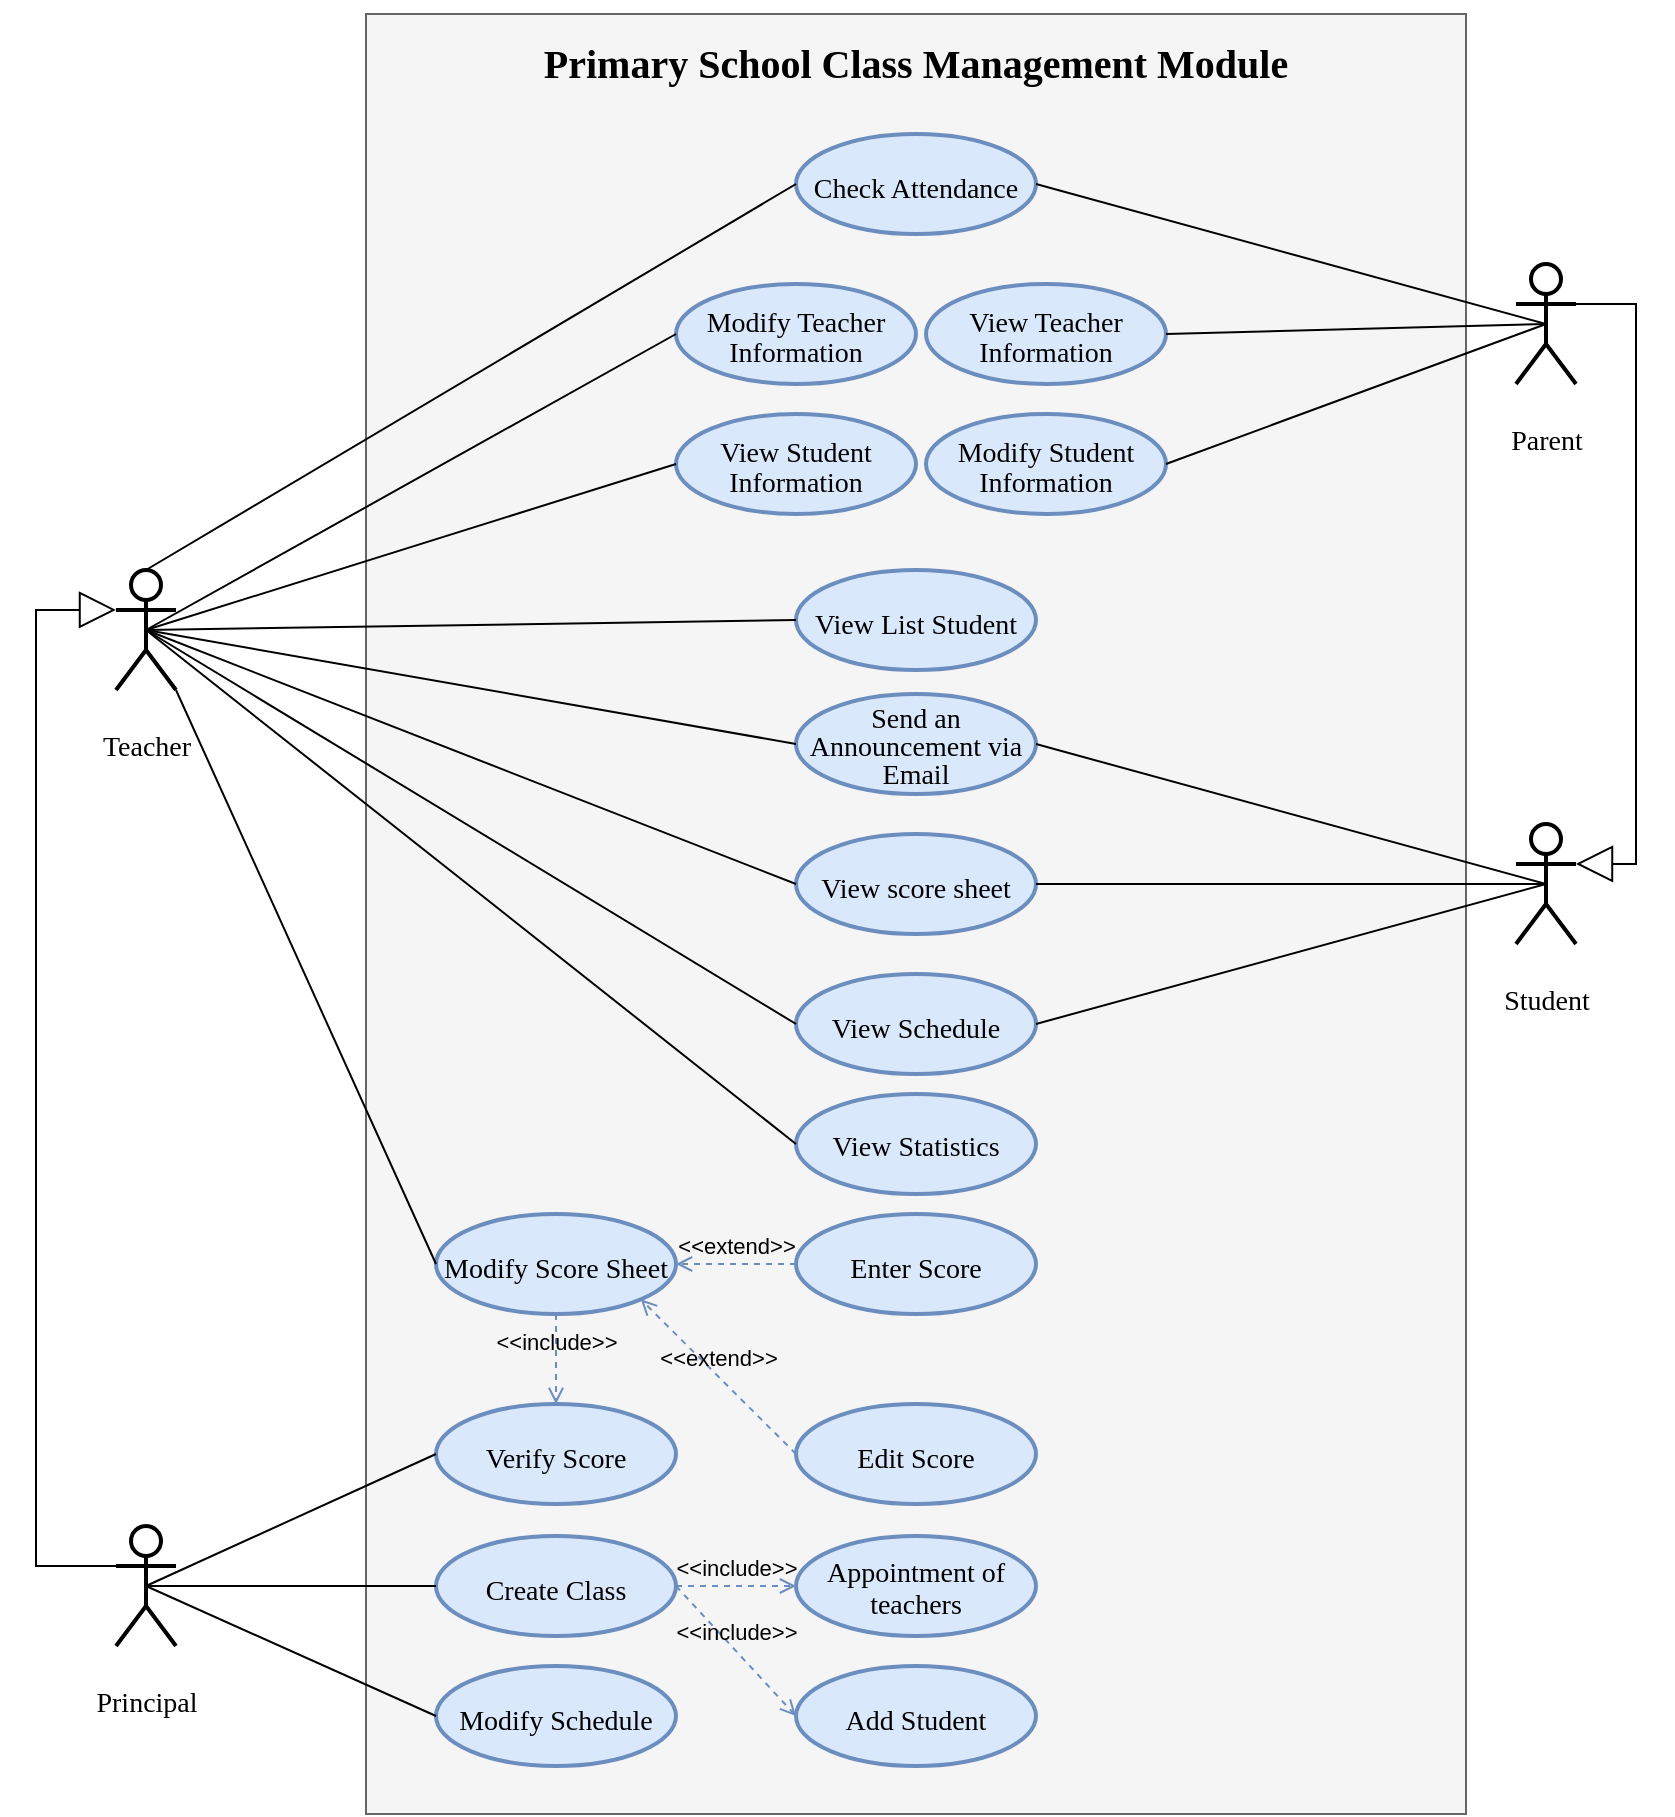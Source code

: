 <mxfile version="21.2.1" type="device">
  <diagram name="Page-1" id="8CCxXFG7EDy1ZWGpXJ0g">
    <mxGraphModel dx="1050" dy="550" grid="1" gridSize="10" guides="1" tooltips="1" connect="1" arrows="1" fold="1" page="1" pageScale="1" pageWidth="850" pageHeight="1100" math="0" shadow="0">
      <root>
        <mxCell id="0" />
        <mxCell id="1" parent="0" />
        <mxCell id="bnvPDE9fhh-Au9ItPn83-170" value="" style="rounded=0;whiteSpace=wrap;html=1;fillColor=#f5f5f5;fontColor=#333333;strokeColor=#666666;" parent="1" vertex="1">
          <mxGeometry x="190" y="60" width="550" height="900" as="geometry" />
        </mxCell>
        <mxCell id="bnvPDE9fhh-Au9ItPn83-1" value="&lt;font style=&quot;font-size: 14px;&quot; face=&quot;Times New Roman&quot;&gt;Check Attendance&lt;/font&gt;" style="ellipse;whiteSpace=wrap;html=1;hachureGap=4;fontFamily=Architects Daughter;fontSource=https%3A%2F%2Ffonts.googleapis.com%2Fcss%3Ffamily%3DArchitects%2BDaughter;fontSize=20;shadow=0;strokeWidth=2;rounded=1;fillColor=#dae8fc;align=center;strokeColor=#6c8ebf;" parent="1" vertex="1">
          <mxGeometry x="405" y="120" width="120" height="50" as="geometry" />
        </mxCell>
        <mxCell id="bnvPDE9fhh-Au9ItPn83-2" value="&lt;font style=&quot;font-size: 14px;&quot; face=&quot;Times New Roman&quot;&gt;View score sheet&lt;/font&gt;" style="ellipse;whiteSpace=wrap;html=1;hachureGap=4;fontFamily=Architects Daughter;fontSource=https%3A%2F%2Ffonts.googleapis.com%2Fcss%3Ffamily%3DArchitects%2BDaughter;fontSize=20;shadow=0;strokeWidth=2;rounded=1;fillColor=#dae8fc;align=center;strokeColor=#6c8ebf;" parent="1" vertex="1">
          <mxGeometry x="405" y="470" width="120" height="50" as="geometry" />
        </mxCell>
        <mxCell id="bnvPDE9fhh-Au9ItPn83-3" value="&lt;p style=&quot;line-height: 60%;&quot;&gt;&lt;font face=&quot;Times New Roman&quot;&gt;&lt;span style=&quot;font-size: 14px;&quot;&gt;Modify Student Information&lt;/span&gt;&lt;/font&gt;&lt;/p&gt;" style="ellipse;whiteSpace=wrap;html=1;hachureGap=4;fontFamily=Architects Daughter;fontSource=https%3A%2F%2Ffonts.googleapis.com%2Fcss%3Ffamily%3DArchitects%2BDaughter;fontSize=20;shadow=0;strokeWidth=2;rounded=1;fillColor=#dae8fc;strokeColor=#6c8ebf;" parent="1" vertex="1">
          <mxGeometry x="470" y="260" width="120" height="50" as="geometry" />
        </mxCell>
        <mxCell id="bnvPDE9fhh-Au9ItPn83-4" value="&lt;p style=&quot;line-height: 60%;&quot;&gt;&lt;font face=&quot;Times New Roman&quot;&gt;&lt;span style=&quot;font-size: 14px;&quot;&gt;Modify Teacher Information&lt;/span&gt;&lt;/font&gt;&lt;/p&gt;" style="ellipse;whiteSpace=wrap;html=1;hachureGap=4;fontFamily=Architects Daughter;fontSource=https%3A%2F%2Ffonts.googleapis.com%2Fcss%3Ffamily%3DArchitects%2BDaughter;fontSize=20;shadow=0;strokeWidth=2;rounded=1;fillColor=#dae8fc;strokeColor=#6c8ebf;" parent="1" vertex="1">
          <mxGeometry x="345" y="195" width="120" height="50" as="geometry" />
        </mxCell>
        <mxCell id="bnvPDE9fhh-Au9ItPn83-5" value="&lt;font style=&quot;font-size: 14px;&quot; face=&quot;Times New Roman&quot;&gt;Modify Score Sheet&lt;/font&gt;" style="ellipse;whiteSpace=wrap;html=1;hachureGap=4;fontFamily=Architects Daughter;fontSource=https%3A%2F%2Ffonts.googleapis.com%2Fcss%3Ffamily%3DArchitects%2BDaughter;fontSize=20;shadow=0;strokeWidth=2;rounded=1;fillColor=#dae8fc;align=center;strokeColor=#6c8ebf;" parent="1" vertex="1">
          <mxGeometry x="225" y="660" width="120" height="50" as="geometry" />
        </mxCell>
        <mxCell id="bnvPDE9fhh-Au9ItPn83-6" value="&lt;font face=&quot;Times New Roman&quot;&gt;&lt;span style=&quot;font-size: 14px;&quot;&gt;Enter Score&lt;/span&gt;&lt;/font&gt;" style="ellipse;whiteSpace=wrap;html=1;hachureGap=4;fontFamily=Architects Daughter;fontSource=https%3A%2F%2Ffonts.googleapis.com%2Fcss%3Ffamily%3DArchitects%2BDaughter;fontSize=20;shadow=0;strokeWidth=2;rounded=1;fillColor=#dae8fc;align=center;strokeColor=#6c8ebf;" parent="1" vertex="1">
          <mxGeometry x="405" y="660" width="120" height="50" as="geometry" />
        </mxCell>
        <mxCell id="bnvPDE9fhh-Au9ItPn83-7" value="&lt;font face=&quot;Times New Roman&quot;&gt;&lt;span style=&quot;font-size: 14px;&quot;&gt;Edit Score&lt;/span&gt;&lt;/font&gt;" style="ellipse;whiteSpace=wrap;html=1;hachureGap=4;fontFamily=Architects Daughter;fontSource=https%3A%2F%2Ffonts.googleapis.com%2Fcss%3Ffamily%3DArchitects%2BDaughter;fontSize=20;shadow=0;strokeWidth=2;rounded=1;fillColor=#dae8fc;align=center;strokeColor=#6c8ebf;" parent="1" vertex="1">
          <mxGeometry x="405" y="755" width="120" height="50" as="geometry" />
        </mxCell>
        <mxCell id="bnvPDE9fhh-Au9ItPn83-8" value="&lt;p style=&quot;line-height: 60%;&quot;&gt;&lt;font face=&quot;Times New Roman&quot; style=&quot;font-size: 14px;&quot;&gt;Send an A&lt;font style=&quot;border-color: var(--border-color); font-size: 14px;&quot;&gt;nnouncement via Email&lt;/font&gt;&lt;/font&gt;&lt;/p&gt;" style="ellipse;whiteSpace=wrap;html=1;hachureGap=4;fontFamily=Architects Daughter;fontSource=https%3A%2F%2Ffonts.googleapis.com%2Fcss%3Ffamily%3DArchitects%2BDaughter;fontSize=20;shadow=0;strokeWidth=2;rounded=1;fillColor=#dae8fc;strokeColor=#6c8ebf;" parent="1" vertex="1">
          <mxGeometry x="405" y="400" width="120" height="50" as="geometry" />
        </mxCell>
        <mxCell id="bnvPDE9fhh-Au9ItPn83-9" value="&lt;font face=&quot;Times New Roman&quot;&gt;&lt;span style=&quot;font-size: 14px;&quot;&gt;View List Student&lt;/span&gt;&lt;/font&gt;" style="ellipse;whiteSpace=wrap;html=1;hachureGap=4;fontFamily=Architects Daughter;fontSource=https%3A%2F%2Ffonts.googleapis.com%2Fcss%3Ffamily%3DArchitects%2BDaughter;fontSize=20;shadow=0;strokeWidth=2;rounded=1;fillColor=#dae8fc;strokeColor=#6c8ebf;" parent="1" vertex="1">
          <mxGeometry x="405" y="338" width="120" height="50" as="geometry" />
        </mxCell>
        <mxCell id="bnvPDE9fhh-Au9ItPn83-10" value="&lt;font face=&quot;Times New Roman&quot;&gt;&lt;span style=&quot;font-size: 14px;&quot;&gt;Verify Score&lt;/span&gt;&lt;/font&gt;" style="ellipse;whiteSpace=wrap;html=1;hachureGap=4;fontFamily=Architects Daughter;fontSource=https%3A%2F%2Ffonts.googleapis.com%2Fcss%3Ffamily%3DArchitects%2BDaughter;fontSize=20;shadow=0;strokeWidth=2;rounded=1;fillColor=#dae8fc;strokeColor=#6c8ebf;" parent="1" vertex="1">
          <mxGeometry x="225" y="755" width="120" height="50" as="geometry" />
        </mxCell>
        <mxCell id="bnvPDE9fhh-Au9ItPn83-11" value="&lt;font face=&quot;Times New Roman&quot;&gt;&lt;span style=&quot;font-size: 14px;&quot;&gt;Create Class&lt;/span&gt;&lt;/font&gt;" style="ellipse;whiteSpace=wrap;html=1;hachureGap=4;fontFamily=Architects Daughter;fontSource=https%3A%2F%2Ffonts.googleapis.com%2Fcss%3Ffamily%3DArchitects%2BDaughter;fontSize=20;shadow=0;strokeWidth=2;rounded=1;fillColor=#dae8fc;strokeColor=#6c8ebf;" parent="1" vertex="1">
          <mxGeometry x="225" y="821" width="120" height="50" as="geometry" />
        </mxCell>
        <mxCell id="bnvPDE9fhh-Au9ItPn83-12" value="&lt;font style=&quot;font-size: 14px;&quot; face=&quot;Times New Roman&quot;&gt;Modify Schedule&lt;/font&gt;" style="ellipse;whiteSpace=wrap;html=1;hachureGap=4;fontFamily=Architects Daughter;fontSource=https%3A%2F%2Ffonts.googleapis.com%2Fcss%3Ffamily%3DArchitects%2BDaughter;fontSize=20;shadow=0;strokeWidth=2;rounded=1;fillColor=#dae8fc;align=center;strokeColor=#6c8ebf;" parent="1" vertex="1">
          <mxGeometry x="225" y="886" width="120" height="50" as="geometry" />
        </mxCell>
        <mxCell id="bnvPDE9fhh-Au9ItPn83-14" value="&lt;p style=&quot;line-height: 70%;&quot;&gt;&lt;font face=&quot;Times New Roman&quot; style=&quot;font-size: 14px;&quot;&gt;Appointment of teachers&lt;/font&gt;&lt;/p&gt;" style="ellipse;whiteSpace=wrap;html=1;hachureGap=4;fontFamily=Architects Daughter;fontSource=https%3A%2F%2Ffonts.googleapis.com%2Fcss%3Ffamily%3DArchitects%2BDaughter;fontSize=20;shadow=0;strokeWidth=2;rounded=1;fillColor=#dae8fc;strokeColor=#6c8ebf;" parent="1" vertex="1">
          <mxGeometry x="405" y="821" width="120" height="50" as="geometry" />
        </mxCell>
        <mxCell id="bnvPDE9fhh-Au9ItPn83-15" value="&lt;font face=&quot;Times New Roman&quot;&gt;&lt;span style=&quot;font-size: 14px;&quot;&gt;Add Student&lt;/span&gt;&lt;/font&gt;" style="ellipse;whiteSpace=wrap;html=1;hachureGap=4;fontFamily=Architects Daughter;fontSource=https%3A%2F%2Ffonts.googleapis.com%2Fcss%3Ffamily%3DArchitects%2BDaughter;fontSize=20;shadow=0;strokeWidth=2;rounded=1;fillColor=#dae8fc;strokeColor=#6c8ebf;" parent="1" vertex="1">
          <mxGeometry x="405" y="886" width="120" height="50" as="geometry" />
        </mxCell>
        <mxCell id="bnvPDE9fhh-Au9ItPn83-18" value="&lt;p style=&quot;line-height: 0%;&quot;&gt;&lt;font style=&quot;font-size: 14px;&quot; face=&quot;Times New Roman&quot;&gt;Teacher&lt;/font&gt;&lt;/p&gt;" style="shape=umlActor;verticalLabelPosition=bottom;verticalAlign=top;html=1;outlineConnect=0;hachureGap=4;fontFamily=Architects Daughter;fontSource=https%3A%2F%2Ffonts.googleapis.com%2Fcss%3Ffamily%3DArchitects%2BDaughter;fontSize=20;strokeWidth=2;rounded=1;" parent="1" vertex="1">
          <mxGeometry x="65" y="338" width="30" height="60" as="geometry" />
        </mxCell>
        <mxCell id="bnvPDE9fhh-Au9ItPn83-19" value="&lt;p style=&quot;line-height: 0%;&quot;&gt;&lt;font style=&quot;font-size: 14px;&quot; face=&quot;Times New Roman&quot;&gt;Principal&lt;/font&gt;&lt;br&gt;&lt;/p&gt;" style="shape=umlActor;verticalLabelPosition=bottom;verticalAlign=top;html=1;outlineConnect=0;hachureGap=4;fontFamily=Architects Daughter;fontSource=https%3A%2F%2Ffonts.googleapis.com%2Fcss%3Ffamily%3DArchitects%2BDaughter;fontSize=20;strokeWidth=2;rounded=1;gradientColor=none;perimeterSpacing=0;" parent="1" vertex="1">
          <mxGeometry x="65" y="816" width="30" height="60" as="geometry" />
        </mxCell>
        <mxCell id="bnvPDE9fhh-Au9ItPn83-20" value="&lt;p style=&quot;line-height: 0%;&quot;&gt;&lt;font style=&quot;font-size: 14px;&quot; face=&quot;Times New Roman&quot;&gt;Parent&lt;/font&gt;&lt;/p&gt;" style="shape=umlActor;verticalLabelPosition=bottom;verticalAlign=top;html=1;outlineConnect=0;hachureGap=4;fontFamily=Architects Daughter;fontSource=https%3A%2F%2Ffonts.googleapis.com%2Fcss%3Ffamily%3DArchitects%2BDaughter;fontSize=20;strokeWidth=2;rounded=1;" parent="1" vertex="1">
          <mxGeometry x="765" y="185" width="30" height="60" as="geometry" />
        </mxCell>
        <mxCell id="bnvPDE9fhh-Au9ItPn83-21" value="&lt;p style=&quot;line-height: 0%;&quot;&gt;&lt;font style=&quot;font-size: 14px;&quot; face=&quot;Times New Roman&quot;&gt;Student&lt;/font&gt;&lt;/p&gt;" style="shape=umlActor;verticalLabelPosition=bottom;verticalAlign=top;html=1;outlineConnect=0;hachureGap=4;fontFamily=Architects Daughter;fontSource=https%3A%2F%2Ffonts.googleapis.com%2Fcss%3Ffamily%3DArchitects%2BDaughter;fontSize=20;strokeWidth=2;rounded=1;" parent="1" vertex="1">
          <mxGeometry x="765" y="465" width="30" height="60" as="geometry" />
        </mxCell>
        <mxCell id="bnvPDE9fhh-Au9ItPn83-43" value="&amp;lt;&amp;lt;extend&amp;gt;&amp;gt;" style="html=1;verticalAlign=bottom;labelBackgroundColor=none;endArrow=open;endFill=0;dashed=1;rounded=0;entryX=1;entryY=0.5;entryDx=0;entryDy=0;exitX=0;exitY=0.5;exitDx=0;exitDy=0;fillColor=#dae8fc;strokeColor=#6c8ebf;" parent="1" source="bnvPDE9fhh-Au9ItPn83-6" target="bnvPDE9fhh-Au9ItPn83-5" edge="1">
          <mxGeometry width="160" relative="1" as="geometry">
            <mxPoint x="205" y="710" as="sourcePoint" />
            <mxPoint x="365" y="710" as="targetPoint" />
          </mxGeometry>
        </mxCell>
        <mxCell id="bnvPDE9fhh-Au9ItPn83-44" value="&amp;lt;&amp;lt;extend&amp;gt;&amp;gt;" style="html=1;verticalAlign=bottom;labelBackgroundColor=none;endArrow=open;endFill=0;dashed=1;rounded=0;exitX=0;exitY=0.5;exitDx=0;exitDy=0;entryX=1;entryY=1;entryDx=0;entryDy=0;fillColor=#dae8fc;strokeColor=#6c8ebf;" parent="1" source="bnvPDE9fhh-Au9ItPn83-7" target="bnvPDE9fhh-Au9ItPn83-5" edge="1">
          <mxGeometry width="160" relative="1" as="geometry">
            <mxPoint x="205" y="710" as="sourcePoint" />
            <mxPoint x="365" y="710" as="targetPoint" />
          </mxGeometry>
        </mxCell>
        <mxCell id="bnvPDE9fhh-Au9ItPn83-45" value="&amp;lt;&amp;lt;include&amp;gt;&amp;gt;" style="html=1;verticalAlign=bottom;labelBackgroundColor=none;endArrow=open;endFill=0;dashed=1;rounded=0;exitX=0.5;exitY=1;exitDx=0;exitDy=0;entryX=0.5;entryY=0;entryDx=0;entryDy=0;fillColor=#dae8fc;strokeColor=#6c8ebf;" parent="1" source="bnvPDE9fhh-Au9ItPn83-5" target="bnvPDE9fhh-Au9ItPn83-10" edge="1">
          <mxGeometry width="160" relative="1" as="geometry">
            <mxPoint x="315" y="740" as="sourcePoint" />
            <mxPoint x="475" y="740" as="targetPoint" />
          </mxGeometry>
        </mxCell>
        <mxCell id="bnvPDE9fhh-Au9ItPn83-48" value="" style="endArrow=none;html=1;rounded=0;exitX=0.5;exitY=0;exitDx=0;exitDy=0;exitPerimeter=0;entryX=0;entryY=0.5;entryDx=0;entryDy=0;" parent="1" source="bnvPDE9fhh-Au9ItPn83-18" target="bnvPDE9fhh-Au9ItPn83-1" edge="1">
          <mxGeometry relative="1" as="geometry">
            <mxPoint x="305" y="290" as="sourcePoint" />
            <mxPoint x="465" y="290" as="targetPoint" />
          </mxGeometry>
        </mxCell>
        <mxCell id="bnvPDE9fhh-Au9ItPn83-55" value="" style="endArrow=block;endSize=16;endFill=0;html=1;rounded=0;entryX=0;entryY=0.333;entryDx=0;entryDy=0;entryPerimeter=0;exitX=0;exitY=0.333;exitDx=0;exitDy=0;exitPerimeter=0;edgeStyle=orthogonalEdgeStyle;" parent="1" source="bnvPDE9fhh-Au9ItPn83-19" target="bnvPDE9fhh-Au9ItPn83-18" edge="1">
          <mxGeometry width="160" relative="1" as="geometry">
            <mxPoint x="215.0" y="470" as="sourcePoint" />
            <mxPoint x="375.0" y="470" as="targetPoint" />
            <Array as="points">
              <mxPoint x="25" y="836" />
              <mxPoint x="25" y="358" />
            </Array>
          </mxGeometry>
        </mxCell>
        <mxCell id="bnvPDE9fhh-Au9ItPn83-56" value="" style="endArrow=none;html=1;rounded=0;entryX=0;entryY=0.5;entryDx=0;entryDy=0;exitX=0.5;exitY=0.5;exitDx=0;exitDy=0;exitPerimeter=0;" parent="1" source="bnvPDE9fhh-Au9ItPn83-19" target="bnvPDE9fhh-Au9ItPn83-11" edge="1">
          <mxGeometry relative="1" as="geometry">
            <mxPoint x="215" y="906" as="sourcePoint" />
            <mxPoint x="375" y="906" as="targetPoint" />
          </mxGeometry>
        </mxCell>
        <mxCell id="bnvPDE9fhh-Au9ItPn83-57" value="&amp;lt;&amp;lt;include&amp;gt;&amp;gt;" style="html=1;verticalAlign=bottom;labelBackgroundColor=none;endArrow=open;endFill=0;dashed=1;rounded=0;entryX=0;entryY=0.5;entryDx=0;entryDy=0;exitX=1;exitY=0.5;exitDx=0;exitDy=0;fillColor=#dae8fc;strokeColor=#6c8ebf;" parent="1" source="bnvPDE9fhh-Au9ItPn83-11" target="bnvPDE9fhh-Au9ItPn83-14" edge="1">
          <mxGeometry width="160" relative="1" as="geometry">
            <mxPoint x="415" y="946" as="sourcePoint" />
            <mxPoint x="575" y="946" as="targetPoint" />
          </mxGeometry>
        </mxCell>
        <mxCell id="bnvPDE9fhh-Au9ItPn83-58" value="&amp;lt;&amp;lt;include&amp;gt;&amp;gt;" style="html=1;verticalAlign=bottom;labelBackgroundColor=none;endArrow=open;endFill=0;dashed=1;rounded=0;exitX=1;exitY=0.5;exitDx=0;exitDy=0;entryX=0;entryY=0.5;entryDx=0;entryDy=0;fillColor=#dae8fc;strokeColor=#6c8ebf;" parent="1" source="bnvPDE9fhh-Au9ItPn83-11" target="bnvPDE9fhh-Au9ItPn83-15" edge="1">
          <mxGeometry width="160" relative="1" as="geometry">
            <mxPoint x="415" y="946" as="sourcePoint" />
            <mxPoint x="575" y="946" as="targetPoint" />
          </mxGeometry>
        </mxCell>
        <mxCell id="bnvPDE9fhh-Au9ItPn83-59" value="" style="endArrow=none;html=1;rounded=0;exitX=0.5;exitY=0.5;exitDx=0;exitDy=0;exitPerimeter=0;entryX=0;entryY=0.5;entryDx=0;entryDy=0;" parent="1" source="bnvPDE9fhh-Au9ItPn83-19" target="bnvPDE9fhh-Au9ItPn83-12" edge="1">
          <mxGeometry relative="1" as="geometry">
            <mxPoint x="285" y="936" as="sourcePoint" />
            <mxPoint x="445" y="936" as="targetPoint" />
          </mxGeometry>
        </mxCell>
        <mxCell id="bnvPDE9fhh-Au9ItPn83-65" value="" style="endArrow=none;html=1;rounded=0;exitX=0.5;exitY=0.5;exitDx=0;exitDy=0;exitPerimeter=0;entryX=0;entryY=0.5;entryDx=0;entryDy=0;" parent="1" source="bnvPDE9fhh-Au9ItPn83-19" target="bnvPDE9fhh-Au9ItPn83-10" edge="1">
          <mxGeometry relative="1" as="geometry">
            <mxPoint x="415" y="840" as="sourcePoint" />
            <mxPoint x="575" y="840" as="targetPoint" />
          </mxGeometry>
        </mxCell>
        <mxCell id="bnvPDE9fhh-Au9ItPn83-76" value="" style="endArrow=none;html=1;rounded=0;entryX=0.5;entryY=0.5;entryDx=0;entryDy=0;entryPerimeter=0;exitX=1;exitY=0.5;exitDx=0;exitDy=0;" parent="1" source="bnvPDE9fhh-Au9ItPn83-8" target="bnvPDE9fhh-Au9ItPn83-21" edge="1">
          <mxGeometry relative="1" as="geometry">
            <mxPoint x="485" y="450" as="sourcePoint" />
            <mxPoint x="645" y="450" as="targetPoint" />
          </mxGeometry>
        </mxCell>
        <mxCell id="bnvPDE9fhh-Au9ItPn83-77" value="" style="endArrow=none;html=1;rounded=0;entryX=0.5;entryY=0.5;entryDx=0;entryDy=0;entryPerimeter=0;exitX=1;exitY=0.5;exitDx=0;exitDy=0;" parent="1" source="bnvPDE9fhh-Au9ItPn83-2" target="bnvPDE9fhh-Au9ItPn83-21" edge="1">
          <mxGeometry relative="1" as="geometry">
            <mxPoint x="485" y="450" as="sourcePoint" />
            <mxPoint x="645" y="450" as="targetPoint" />
          </mxGeometry>
        </mxCell>
        <mxCell id="bnvPDE9fhh-Au9ItPn83-80" value="&lt;font style=&quot;font-size: 14px;&quot; face=&quot;Times New Roman&quot;&gt;View Schedule&lt;/font&gt;" style="ellipse;whiteSpace=wrap;html=1;hachureGap=4;fontFamily=Architects Daughter;fontSource=https%3A%2F%2Ffonts.googleapis.com%2Fcss%3Ffamily%3DArchitects%2BDaughter;fontSize=20;shadow=0;strokeWidth=2;rounded=1;fillColor=#dae8fc;align=center;strokeColor=#6c8ebf;" parent="1" vertex="1">
          <mxGeometry x="405" y="540" width="120" height="50" as="geometry" />
        </mxCell>
        <mxCell id="bnvPDE9fhh-Au9ItPn83-82" value="" style="endArrow=none;html=1;rounded=0;entryX=0.5;entryY=0.5;entryDx=0;entryDy=0;entryPerimeter=0;exitX=1;exitY=0.5;exitDx=0;exitDy=0;" parent="1" source="bnvPDE9fhh-Au9ItPn83-80" target="bnvPDE9fhh-Au9ItPn83-21" edge="1">
          <mxGeometry relative="1" as="geometry">
            <mxPoint x="405" y="490" as="sourcePoint" />
            <mxPoint x="565" y="490" as="targetPoint" />
          </mxGeometry>
        </mxCell>
        <mxCell id="bnvPDE9fhh-Au9ItPn83-86" value="" style="endArrow=block;endSize=16;endFill=0;html=1;rounded=0;entryX=1;entryY=0.333;entryDx=0;entryDy=0;entryPerimeter=0;exitX=1;exitY=0.333;exitDx=0;exitDy=0;exitPerimeter=0;edgeStyle=orthogonalEdgeStyle;" parent="1" source="bnvPDE9fhh-Au9ItPn83-20" target="bnvPDE9fhh-Au9ItPn83-21" edge="1">
          <mxGeometry width="160" relative="1" as="geometry">
            <mxPoint x="425.0" y="370" as="sourcePoint" />
            <mxPoint x="585.0" y="370" as="targetPoint" />
            <Array as="points">
              <mxPoint x="825" y="205" />
              <mxPoint x="825" y="485" />
            </Array>
          </mxGeometry>
        </mxCell>
        <mxCell id="bnvPDE9fhh-Au9ItPn83-87" value="" style="endArrow=none;html=1;rounded=0;exitX=0.5;exitY=0.5;exitDx=0;exitDy=0;exitPerimeter=0;entryX=0;entryY=0.5;entryDx=0;entryDy=0;" parent="1" source="bnvPDE9fhh-Au9ItPn83-18" target="bnvPDE9fhh-Au9ItPn83-4" edge="1">
          <mxGeometry relative="1" as="geometry">
            <mxPoint x="375" y="310" as="sourcePoint" />
            <mxPoint x="535" y="310" as="targetPoint" />
          </mxGeometry>
        </mxCell>
        <mxCell id="bnvPDE9fhh-Au9ItPn83-89" value="" style="endArrow=none;html=1;rounded=0;exitX=1;exitY=0.5;exitDx=0;exitDy=0;entryX=0.5;entryY=0.5;entryDx=0;entryDy=0;entryPerimeter=0;" parent="1" source="bnvPDE9fhh-Au9ItPn83-1" target="bnvPDE9fhh-Au9ItPn83-20" edge="1">
          <mxGeometry relative="1" as="geometry">
            <mxPoint x="365" y="310" as="sourcePoint" />
            <mxPoint x="525" y="310" as="targetPoint" />
          </mxGeometry>
        </mxCell>
        <mxCell id="bnvPDE9fhh-Au9ItPn83-91" value="" style="endArrow=none;html=1;rounded=0;exitX=0.5;exitY=0.5;exitDx=0;exitDy=0;exitPerimeter=0;entryX=0;entryY=0.5;entryDx=0;entryDy=0;" parent="1" source="bnvPDE9fhh-Au9ItPn83-18" target="bnvPDE9fhh-Au9ItPn83-9" edge="1">
          <mxGeometry relative="1" as="geometry">
            <mxPoint x="135" y="400" as="sourcePoint" />
            <mxPoint x="295" y="400" as="targetPoint" />
          </mxGeometry>
        </mxCell>
        <mxCell id="bnvPDE9fhh-Au9ItPn83-92" value="" style="endArrow=none;html=1;rounded=0;exitX=0.5;exitY=0.5;exitDx=0;exitDy=0;exitPerimeter=0;entryX=0;entryY=0.5;entryDx=0;entryDy=0;" parent="1" source="bnvPDE9fhh-Au9ItPn83-18" target="bnvPDE9fhh-Au9ItPn83-8" edge="1">
          <mxGeometry relative="1" as="geometry">
            <mxPoint x="345" y="430" as="sourcePoint" />
            <mxPoint x="505" y="430" as="targetPoint" />
          </mxGeometry>
        </mxCell>
        <mxCell id="bnvPDE9fhh-Au9ItPn83-93" value="" style="endArrow=none;html=1;rounded=0;exitX=0.5;exitY=0.5;exitDx=0;exitDy=0;exitPerimeter=0;entryX=0;entryY=0.5;entryDx=0;entryDy=0;" parent="1" source="bnvPDE9fhh-Au9ItPn83-18" target="bnvPDE9fhh-Au9ItPn83-2" edge="1">
          <mxGeometry relative="1" as="geometry">
            <mxPoint x="345" y="430" as="sourcePoint" />
            <mxPoint x="505" y="430" as="targetPoint" />
          </mxGeometry>
        </mxCell>
        <mxCell id="bnvPDE9fhh-Au9ItPn83-94" value="" style="endArrow=none;html=1;rounded=0;exitX=0.5;exitY=0.5;exitDx=0;exitDy=0;exitPerimeter=0;entryX=0;entryY=0.5;entryDx=0;entryDy=0;" parent="1" source="bnvPDE9fhh-Au9ItPn83-18" target="bnvPDE9fhh-Au9ItPn83-80" edge="1">
          <mxGeometry relative="1" as="geometry">
            <mxPoint x="345" y="460" as="sourcePoint" />
            <mxPoint x="505" y="460" as="targetPoint" />
          </mxGeometry>
        </mxCell>
        <mxCell id="bnvPDE9fhh-Au9ItPn83-95" value="" style="endArrow=none;html=1;rounded=0;exitX=1;exitY=1;exitDx=0;exitDy=0;exitPerimeter=0;entryX=0;entryY=0.5;entryDx=0;entryDy=0;" parent="1" source="bnvPDE9fhh-Au9ItPn83-18" target="bnvPDE9fhh-Au9ItPn83-5" edge="1">
          <mxGeometry relative="1" as="geometry">
            <mxPoint x="315" y="640" as="sourcePoint" />
            <mxPoint x="475" y="640" as="targetPoint" />
          </mxGeometry>
        </mxCell>
        <mxCell id="bnvPDE9fhh-Au9ItPn83-169" value="&lt;p&gt;&lt;font face=&quot;Times New Roman&quot;&gt;&lt;b&gt;Primary School Class Management Module&lt;/b&gt;&lt;/font&gt;&lt;/p&gt;" style="text;html=1;strokeColor=none;fillColor=none;align=center;verticalAlign=middle;whiteSpace=wrap;rounded=1;fontSize=20;fontFamily=Architects Daughter;" parent="1" vertex="1">
          <mxGeometry x="215" y="70" width="500" height="30" as="geometry" />
        </mxCell>
        <mxCell id="bnvPDE9fhh-Au9ItPn83-171" value="&lt;p style=&quot;line-height: 70%;&quot;&gt;&lt;font style=&quot;font-size: 14px;&quot; face=&quot;Times New Roman&quot;&gt;View Statistics&lt;/font&gt;&lt;/p&gt;" style="ellipse;whiteSpace=wrap;html=1;hachureGap=4;fontFamily=Architects Daughter;fontSource=https%3A%2F%2Ffonts.googleapis.com%2Fcss%3Ffamily%3DArchitects%2BDaughter;fontSize=20;shadow=0;strokeWidth=2;rounded=1;fillColor=#dae8fc;align=center;strokeColor=#6c8ebf;" parent="1" vertex="1">
          <mxGeometry x="405" y="600" width="120" height="50" as="geometry" />
        </mxCell>
        <mxCell id="bnvPDE9fhh-Au9ItPn83-172" value="" style="endArrow=none;html=1;rounded=0;exitX=0.5;exitY=0.5;exitDx=0;exitDy=0;exitPerimeter=0;entryX=0;entryY=0.5;entryDx=0;entryDy=0;" parent="1" source="bnvPDE9fhh-Au9ItPn83-18" target="bnvPDE9fhh-Au9ItPn83-171" edge="1">
          <mxGeometry relative="1" as="geometry">
            <mxPoint x="310" y="570" as="sourcePoint" />
            <mxPoint x="470" y="570" as="targetPoint" />
          </mxGeometry>
        </mxCell>
        <mxCell id="QT3DcSmyPgPg6WS9_Eny-1" value="&lt;p style=&quot;line-height: 60%;&quot;&gt;&lt;font face=&quot;Times New Roman&quot;&gt;&lt;span style=&quot;font-size: 14px;&quot;&gt;View Teacher Information&lt;/span&gt;&lt;/font&gt;&lt;/p&gt;" style="ellipse;whiteSpace=wrap;html=1;hachureGap=4;fontFamily=Architects Daughter;fontSource=https%3A%2F%2Ffonts.googleapis.com%2Fcss%3Ffamily%3DArchitects%2BDaughter;fontSize=20;shadow=0;strokeWidth=2;rounded=1;fillColor=#dae8fc;strokeColor=#6c8ebf;" parent="1" vertex="1">
          <mxGeometry x="470" y="195" width="120" height="50" as="geometry" />
        </mxCell>
        <mxCell id="QT3DcSmyPgPg6WS9_Eny-2" value="&lt;p style=&quot;line-height: 60%;&quot;&gt;&lt;font face=&quot;Times New Roman&quot;&gt;&lt;span style=&quot;font-size: 14px;&quot;&gt;View Student Information&lt;/span&gt;&lt;/font&gt;&lt;/p&gt;" style="ellipse;whiteSpace=wrap;html=1;hachureGap=4;fontFamily=Architects Daughter;fontSource=https%3A%2F%2Ffonts.googleapis.com%2Fcss%3Ffamily%3DArchitects%2BDaughter;fontSize=20;shadow=0;strokeWidth=2;rounded=1;fillColor=#dae8fc;strokeColor=#6c8ebf;" parent="1" vertex="1">
          <mxGeometry x="345" y="260" width="120" height="50" as="geometry" />
        </mxCell>
        <mxCell id="QT3DcSmyPgPg6WS9_Eny-3" value="" style="endArrow=none;html=1;rounded=0;exitX=0.5;exitY=0.5;exitDx=0;exitDy=0;exitPerimeter=0;entryX=0;entryY=0.5;entryDx=0;entryDy=0;" parent="1" source="bnvPDE9fhh-Au9ItPn83-18" target="QT3DcSmyPgPg6WS9_Eny-2" edge="1">
          <mxGeometry relative="1" as="geometry">
            <mxPoint x="320" y="380" as="sourcePoint" />
            <mxPoint x="480" y="380" as="targetPoint" />
          </mxGeometry>
        </mxCell>
        <mxCell id="QT3DcSmyPgPg6WS9_Eny-4" value="" style="endArrow=none;html=1;rounded=0;entryX=0.5;entryY=0.5;entryDx=0;entryDy=0;entryPerimeter=0;exitX=1;exitY=0.5;exitDx=0;exitDy=0;" parent="1" source="QT3DcSmyPgPg6WS9_Eny-1" target="bnvPDE9fhh-Au9ItPn83-20" edge="1">
          <mxGeometry relative="1" as="geometry">
            <mxPoint x="320" y="380" as="sourcePoint" />
            <mxPoint x="480" y="380" as="targetPoint" />
          </mxGeometry>
        </mxCell>
        <mxCell id="QT3DcSmyPgPg6WS9_Eny-5" value="" style="endArrow=none;html=1;rounded=0;entryX=0.5;entryY=0.5;entryDx=0;entryDy=0;entryPerimeter=0;exitX=1;exitY=0.5;exitDx=0;exitDy=0;" parent="1" source="bnvPDE9fhh-Au9ItPn83-3" target="bnvPDE9fhh-Au9ItPn83-20" edge="1">
          <mxGeometry relative="1" as="geometry">
            <mxPoint x="320" y="380" as="sourcePoint" />
            <mxPoint x="480" y="380" as="targetPoint" />
          </mxGeometry>
        </mxCell>
      </root>
    </mxGraphModel>
  </diagram>
</mxfile>
